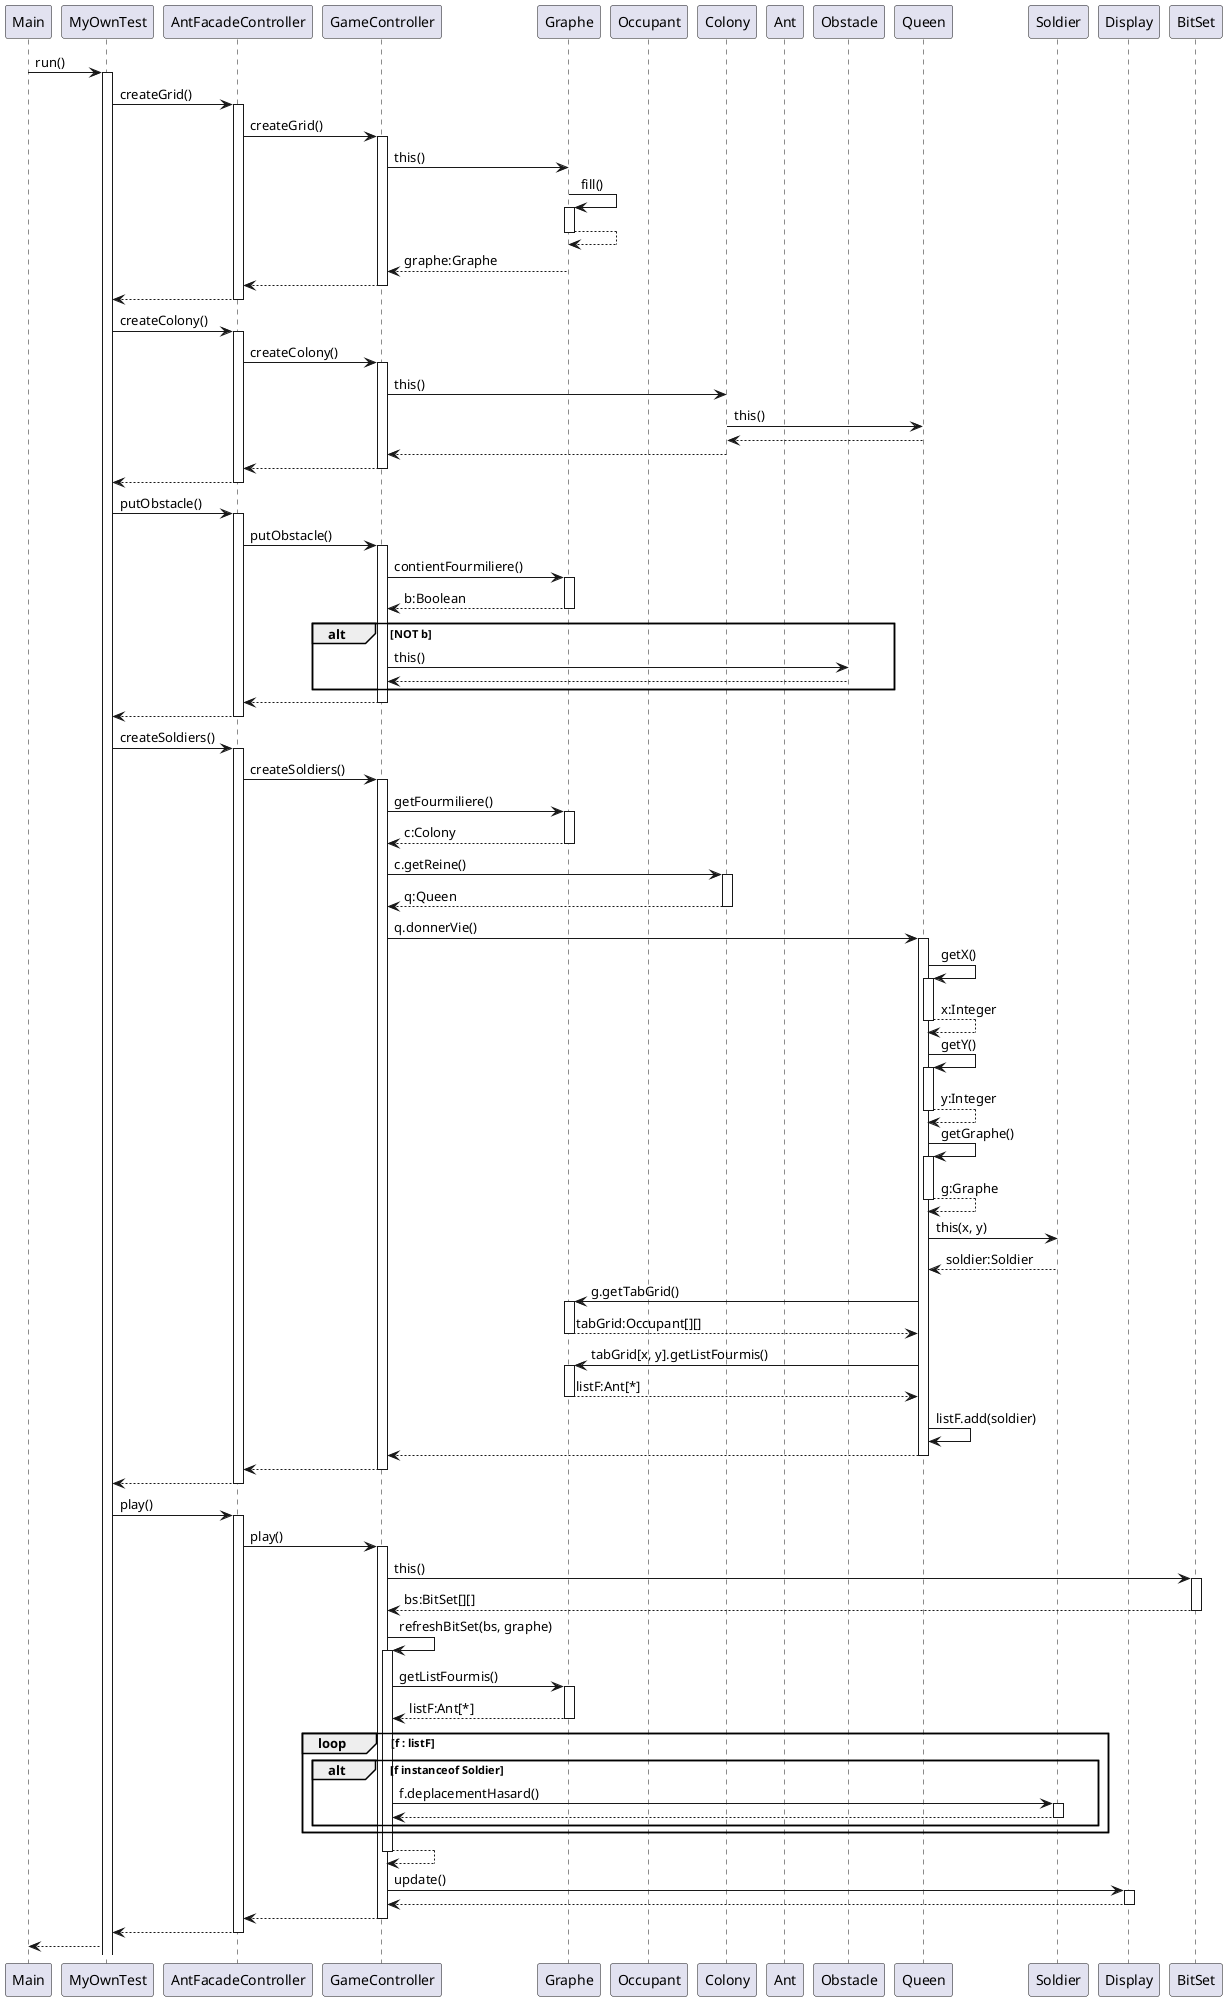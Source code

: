 @startuml
'https://plantuml.com/sequence-diagram

participant Main
participant MyOwnTest
participant AntFacadeController
participant GameController
participant Graphe
participant Occupant
participant Colony
participant Ant
participant Obstacle
participant Queen
participant Soldier
participant Display
participant BitSet

Main -> MyOwnTest ++ : run()
    MyOwnTest -> AntFacadeController ++ : createGrid()
        AntFacadeController -> GameController ++ : createGrid()
            GameController -> Graphe : this()
                Graphe -> Graphe ++ : fill()
                return
            Graphe --> GameController : graphe:Graphe
        return
    return

    MyOwnTest -> AntFacadeController ++ : createColony()
        AntFacadeController -> GameController ++ : createColony()
            GameController -> Colony : this()
                Colony -> Queen : this()
                Queen --> Colony
            Colony --> GameController
        return
    return

    MyOwnTest -> AntFacadeController ++ : putObstacle()
        AntFacadeController -> GameController ++ : putObstacle()
            GameController -> Graphe ++ : contientFourmiliere()
            return b:Boolean
            alt NOT b
                GameController -> Obstacle : this()
                Obstacle --> GameController
            end
        return
    return

    MyOwnTest -> AntFacadeController ++ : createSoldiers()
        AntFacadeController -> GameController ++ : createSoldiers()
            GameController -> Graphe ++ : getFourmiliere()
            return c:Colony
            GameController -> Colony ++ : c.getReine()
            return q:Queen
            GameController -> Queen ++: q.donnerVie()
                Queen -> Queen ++ : getX()
                return x:Integer
                Queen -> Queen ++ : getY()
                return y:Integer
                Queen -> Queen ++ : getGraphe()
                return g:Graphe
                Queen -> Soldier : this(x, y)
                Soldier --> Queen : soldier:Soldier
                Queen -> Graphe ++ : g.getTabGrid()
                return tabGrid:Occupant[][]
                Queen -> Graphe ++ : tabGrid[x, y].getListFourmis()
                return listF:Ant[*]
                Queen -> Queen : listF.add(soldier)
            return
        return
    return

    MyOwnTest -> AntFacadeController ++ : play()
        AntFacadeController -> GameController ++ : play()
            GameController -> BitSet ++ : this()
            return bs:BitSet[][]
            GameController -> GameController ++ : refreshBitSet(bs, graphe)
                GameController -> Graphe ++ : getListFourmis()
                return listF:Ant[*]
                loop f : listF
                    alt f instanceof Soldier
                        GameController -> Soldier ++ : f.deplacementHasard()
                        return
                    end
                end
                return
            GameController -> Display ++ : update()
            return
        return
    return

MyOwnTest --> Main

@enduml